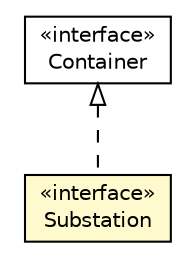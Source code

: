 #!/usr/local/bin/dot
#
# Class diagram 
# Generated by UMLGraph version R5_6 (http://www.umlgraph.org/)
#

digraph G {
	edge [fontname="Helvetica",fontsize=10,labelfontname="Helvetica",labelfontsize=10];
	node [fontname="Helvetica",fontsize=10,shape=plaintext];
	nodesep=0.25;
	ranksep=0.5;
	// eu.itesla_project.iidm.network.Substation
	c7545 [label=<<table title="eu.itesla_project.iidm.network.Substation" border="0" cellborder="1" cellspacing="0" cellpadding="2" port="p" bgcolor="lemonChiffon" href="./Substation.html">
		<tr><td><table border="0" cellspacing="0" cellpadding="1">
<tr><td align="center" balign="center"> &#171;interface&#187; </td></tr>
<tr><td align="center" balign="center"> Substation </td></tr>
		</table></td></tr>
		</table>>, URL="./Substation.html", fontname="Helvetica", fontcolor="black", fontsize=10.0];
	// eu.itesla_project.iidm.network.Container
	c7574 [label=<<table title="eu.itesla_project.iidm.network.Container" border="0" cellborder="1" cellspacing="0" cellpadding="2" port="p" href="./Container.html">
		<tr><td><table border="0" cellspacing="0" cellpadding="1">
<tr><td align="center" balign="center"> &#171;interface&#187; </td></tr>
<tr><td align="center" balign="center"> Container </td></tr>
		</table></td></tr>
		</table>>, URL="./Container.html", fontname="Helvetica", fontcolor="black", fontsize=10.0];
	//eu.itesla_project.iidm.network.Substation implements eu.itesla_project.iidm.network.Container
	c7574:p -> c7545:p [dir=back,arrowtail=empty,style=dashed];
}

